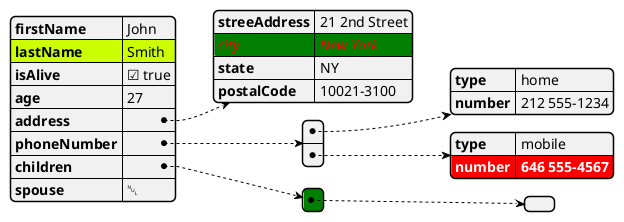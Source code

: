 @startjson

<style>
    .h1 {
        BackgroundColor green
        FontColor   #FF0011
        FontStyle   italic
    }
    .h2 {
        BackgroundColor red
        FontColor white
        FontStyle bold
    }
</style>

#highlight "lastName"
#highlight "address" / "city" <<h1>>
#highlight "phoneNumber" / "1" / "number" <<h2>>
#highlight "children" / "0" <<h1>>

{
    "firstName":"John",
    "lastName":"Smith",
    "isAlive": true,
    "age": 27,
    "address": {
        "streeAddress":"21 2nd Street",
        "city": "New York",
        "state": "NY",
        "postalCode": "10021-3100"
    },
    "phoneNumber": [
        {
            "type": "home",
            "number": "212 555-1234"
        },
        {
            "type": "mobile",
            "number": "646 555-4567"
        }
    ],
    "children": [{}],
    "spouse": null
}

@endjson